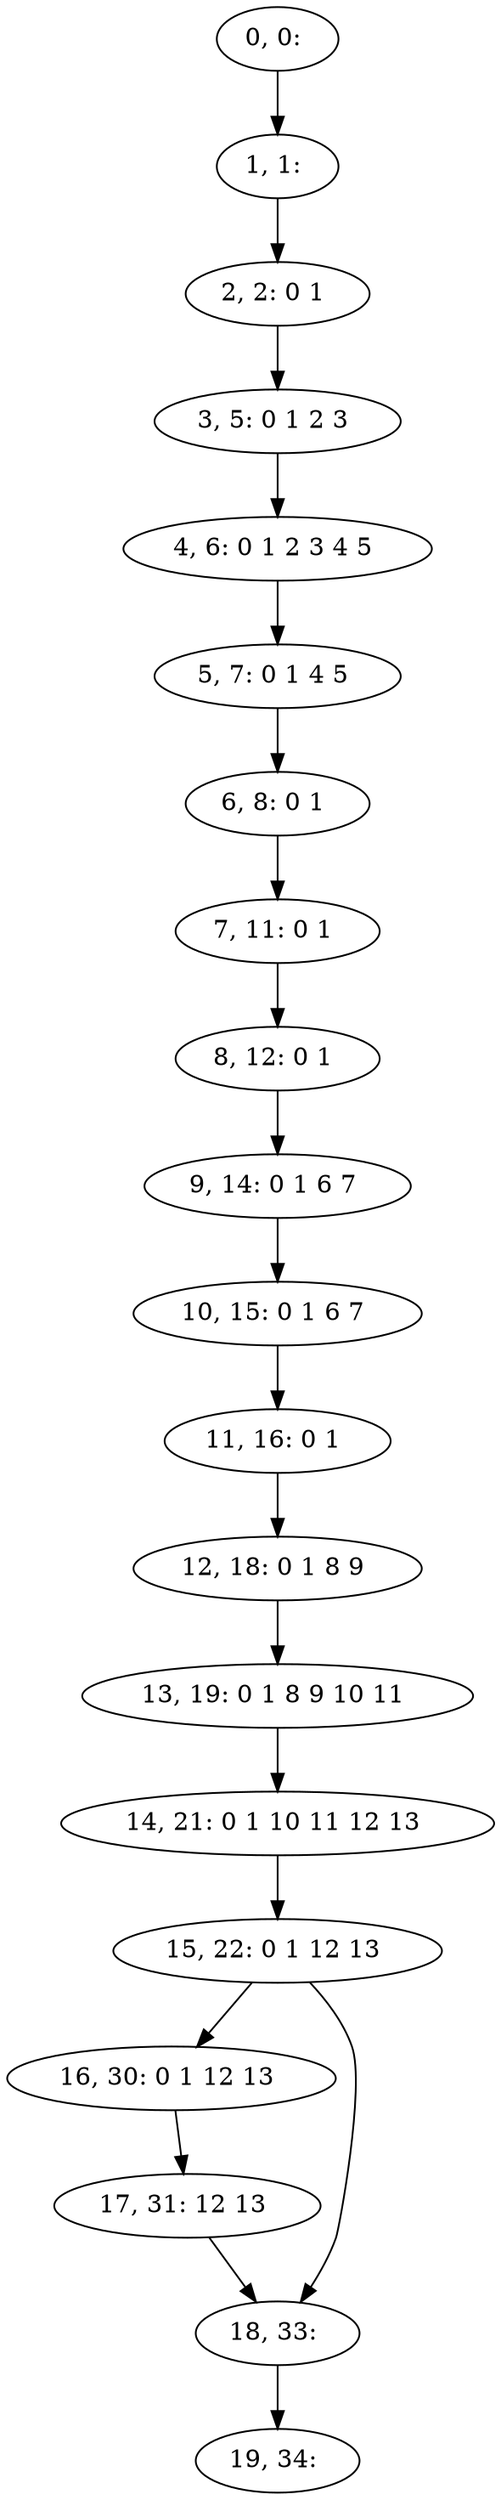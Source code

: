 digraph G {
0[label="0, 0: "];
1[label="1, 1: "];
2[label="2, 2: 0 1 "];
3[label="3, 5: 0 1 2 3 "];
4[label="4, 6: 0 1 2 3 4 5 "];
5[label="5, 7: 0 1 4 5 "];
6[label="6, 8: 0 1 "];
7[label="7, 11: 0 1 "];
8[label="8, 12: 0 1 "];
9[label="9, 14: 0 1 6 7 "];
10[label="10, 15: 0 1 6 7 "];
11[label="11, 16: 0 1 "];
12[label="12, 18: 0 1 8 9 "];
13[label="13, 19: 0 1 8 9 10 11 "];
14[label="14, 21: 0 1 10 11 12 13 "];
15[label="15, 22: 0 1 12 13 "];
16[label="16, 30: 0 1 12 13 "];
17[label="17, 31: 12 13 "];
18[label="18, 33: "];
19[label="19, 34: "];
0->1 ;
1->2 ;
2->3 ;
3->4 ;
4->5 ;
5->6 ;
6->7 ;
7->8 ;
8->9 ;
9->10 ;
10->11 ;
11->12 ;
12->13 ;
13->14 ;
14->15 ;
15->16 ;
15->18 ;
16->17 ;
17->18 ;
18->19 ;
}
